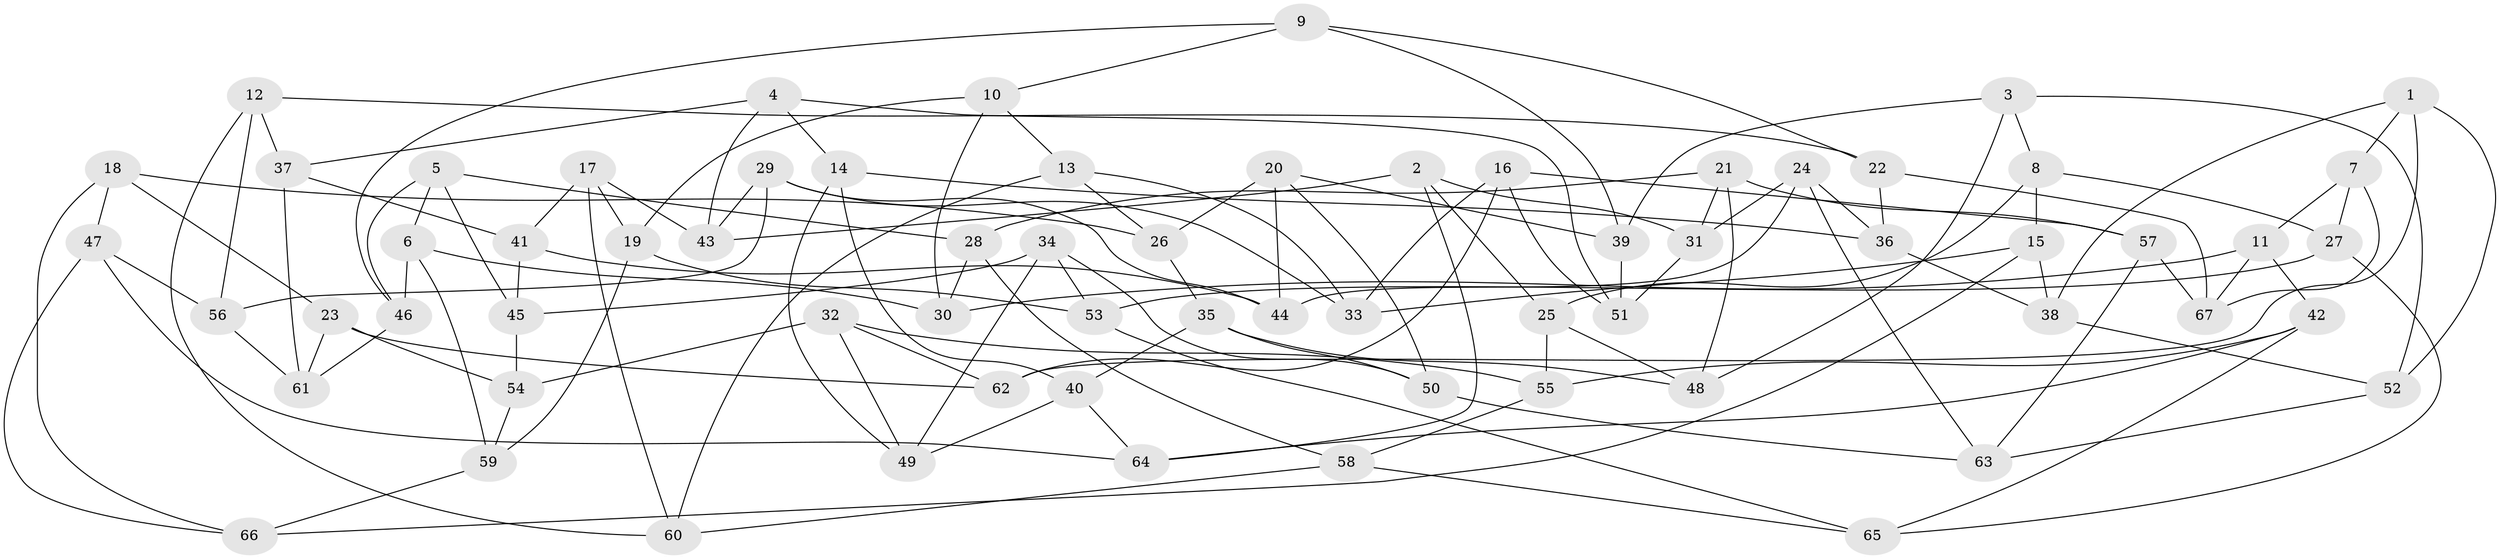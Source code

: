 // coarse degree distribution, {3: 0.21212121212121213, 4: 0.48484848484848486, 5: 0.12121212121212122, 10: 0.030303030303030304, 7: 0.15151515151515152}
// Generated by graph-tools (version 1.1) at 2025/04/03/04/25 22:04:09]
// undirected, 67 vertices, 134 edges
graph export_dot {
graph [start="1"]
  node [color=gray90,style=filled];
  1;
  2;
  3;
  4;
  5;
  6;
  7;
  8;
  9;
  10;
  11;
  12;
  13;
  14;
  15;
  16;
  17;
  18;
  19;
  20;
  21;
  22;
  23;
  24;
  25;
  26;
  27;
  28;
  29;
  30;
  31;
  32;
  33;
  34;
  35;
  36;
  37;
  38;
  39;
  40;
  41;
  42;
  43;
  44;
  45;
  46;
  47;
  48;
  49;
  50;
  51;
  52;
  53;
  54;
  55;
  56;
  57;
  58;
  59;
  60;
  61;
  62;
  63;
  64;
  65;
  66;
  67;
  1 -- 38;
  1 -- 62;
  1 -- 7;
  1 -- 52;
  2 -- 43;
  2 -- 25;
  2 -- 31;
  2 -- 64;
  3 -- 52;
  3 -- 8;
  3 -- 48;
  3 -- 39;
  4 -- 37;
  4 -- 14;
  4 -- 43;
  4 -- 51;
  5 -- 28;
  5 -- 6;
  5 -- 46;
  5 -- 45;
  6 -- 46;
  6 -- 30;
  6 -- 59;
  7 -- 27;
  7 -- 67;
  7 -- 11;
  8 -- 25;
  8 -- 27;
  8 -- 15;
  9 -- 22;
  9 -- 39;
  9 -- 46;
  9 -- 10;
  10 -- 19;
  10 -- 30;
  10 -- 13;
  11 -- 67;
  11 -- 30;
  11 -- 42;
  12 -- 22;
  12 -- 60;
  12 -- 56;
  12 -- 37;
  13 -- 60;
  13 -- 33;
  13 -- 26;
  14 -- 49;
  14 -- 36;
  14 -- 40;
  15 -- 66;
  15 -- 33;
  15 -- 38;
  16 -- 51;
  16 -- 57;
  16 -- 33;
  16 -- 62;
  17 -- 19;
  17 -- 60;
  17 -- 41;
  17 -- 43;
  18 -- 47;
  18 -- 23;
  18 -- 26;
  18 -- 66;
  19 -- 53;
  19 -- 59;
  20 -- 50;
  20 -- 39;
  20 -- 26;
  20 -- 44;
  21 -- 31;
  21 -- 57;
  21 -- 28;
  21 -- 48;
  22 -- 67;
  22 -- 36;
  23 -- 62;
  23 -- 61;
  23 -- 54;
  24 -- 31;
  24 -- 44;
  24 -- 63;
  24 -- 36;
  25 -- 55;
  25 -- 48;
  26 -- 35;
  27 -- 53;
  27 -- 65;
  28 -- 58;
  28 -- 30;
  29 -- 44;
  29 -- 33;
  29 -- 56;
  29 -- 43;
  31 -- 51;
  32 -- 49;
  32 -- 62;
  32 -- 55;
  32 -- 54;
  34 -- 53;
  34 -- 49;
  34 -- 50;
  34 -- 45;
  35 -- 48;
  35 -- 50;
  35 -- 40;
  36 -- 38;
  37 -- 61;
  37 -- 41;
  38 -- 52;
  39 -- 51;
  40 -- 49;
  40 -- 64;
  41 -- 45;
  41 -- 44;
  42 -- 55;
  42 -- 65;
  42 -- 64;
  45 -- 54;
  46 -- 61;
  47 -- 64;
  47 -- 56;
  47 -- 66;
  50 -- 63;
  52 -- 63;
  53 -- 65;
  54 -- 59;
  55 -- 58;
  56 -- 61;
  57 -- 63;
  57 -- 67;
  58 -- 65;
  58 -- 60;
  59 -- 66;
}
